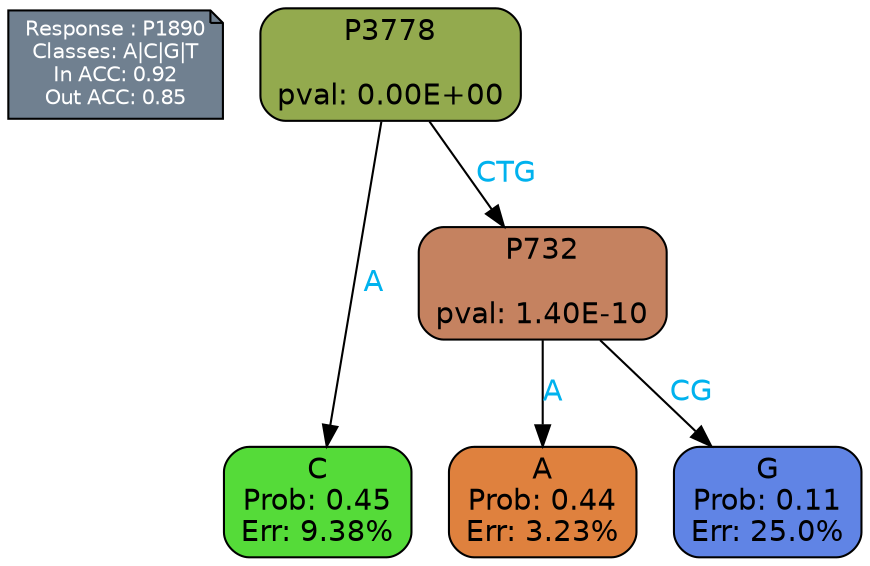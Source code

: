 digraph Tree {
node [shape=box, style="filled, rounded", color="black", fontname=helvetica] ;
graph [ranksep=equally, splines=polylines, bgcolor=transparent, dpi=600] ;
edge [fontname=helvetica] ;
LEGEND [label="Response : P1890
Classes: A|C|G|T
In ACC: 0.92
Out ACC: 0.85
",shape=note,align=left,style=filled,fillcolor="slategray",fontcolor="white",fontsize=10];1 [label="P3778

pval: 0.00E+00", fillcolor="#93aa4e"] ;
2 [label="C
Prob: 0.45
Err: 9.38%", fillcolor="#55db39"] ;
3 [label="P732

pval: 1.40E-10", fillcolor="#c58260"] ;
4 [label="A
Prob: 0.44
Err: 3.23%", fillcolor="#df813e"] ;
5 [label="G
Prob: 0.11
Err: 25.0%", fillcolor="#6084e5"] ;
1 -> 2 [label="A",fontcolor=deepskyblue2] ;
1 -> 3 [label="CTG",fontcolor=deepskyblue2] ;
3 -> 4 [label="A",fontcolor=deepskyblue2] ;
3 -> 5 [label="CG",fontcolor=deepskyblue2] ;
{rank = same; 2;4;5;}{rank = same; LEGEND;1;}}
